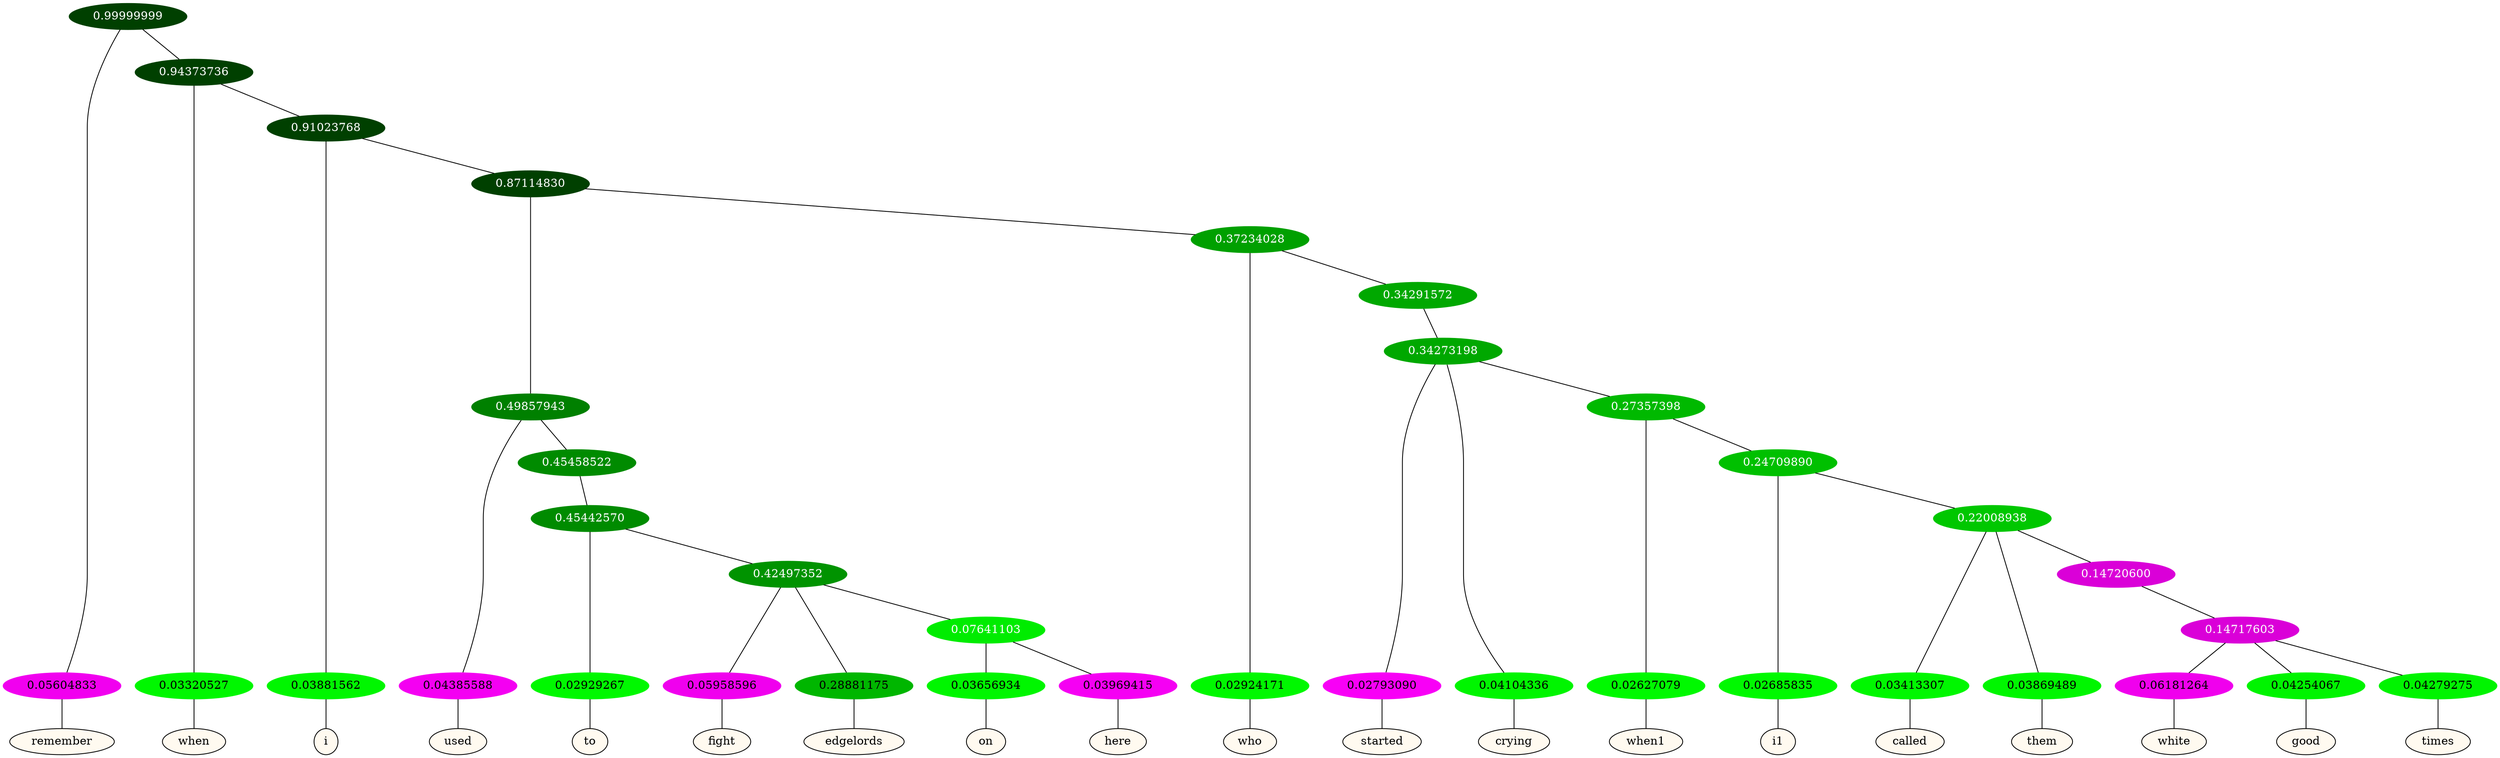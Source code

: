 graph {
	node [format=png height=0.15 nodesep=0.001 ordering=out overlap=prism overlap_scaling=0.01 ranksep=0.001 ratio=0.2 style=filled width=0.15]
	{
		rank=same
		a_w_1 [label=remember color=black fillcolor=floralwhite style="filled,solid"]
		a_w_3 [label=when color=black fillcolor=floralwhite style="filled,solid"]
		a_w_5 [label=i color=black fillcolor=floralwhite style="filled,solid"]
		a_w_9 [label=used color=black fillcolor=floralwhite style="filled,solid"]
		a_w_15 [label=to color=black fillcolor=floralwhite style="filled,solid"]
		a_w_20 [label=fight color=black fillcolor=floralwhite style="filled,solid"]
		a_w_21 [label=edgelords color=black fillcolor=floralwhite style="filled,solid"]
		a_w_25 [label=on color=black fillcolor=floralwhite style="filled,solid"]
		a_w_26 [label=here color=black fillcolor=floralwhite style="filled,solid"]
		a_w_11 [label=who color=black fillcolor=floralwhite style="filled,solid"]
		a_w_17 [label=started color=black fillcolor=floralwhite style="filled,solid"]
		a_w_18 [label=crying color=black fillcolor=floralwhite style="filled,solid"]
		a_w_23 [label=when1 color=black fillcolor=floralwhite style="filled,solid"]
		a_w_27 [label=i1 color=black fillcolor=floralwhite style="filled,solid"]
		a_w_29 [label=called color=black fillcolor=floralwhite style="filled,solid"]
		a_w_30 [label=them color=black fillcolor=floralwhite style="filled,solid"]
		a_w_33 [label=white color=black fillcolor=floralwhite style="filled,solid"]
		a_w_34 [label=good color=black fillcolor=floralwhite style="filled,solid"]
		a_w_35 [label=times color=black fillcolor=floralwhite style="filled,solid"]
	}
	a_n_1 -- a_w_1
	a_n_3 -- a_w_3
	a_n_5 -- a_w_5
	a_n_9 -- a_w_9
	a_n_15 -- a_w_15
	a_n_20 -- a_w_20
	a_n_21 -- a_w_21
	a_n_25 -- a_w_25
	a_n_26 -- a_w_26
	a_n_11 -- a_w_11
	a_n_17 -- a_w_17
	a_n_18 -- a_w_18
	a_n_23 -- a_w_23
	a_n_27 -- a_w_27
	a_n_29 -- a_w_29
	a_n_30 -- a_w_30
	a_n_33 -- a_w_33
	a_n_34 -- a_w_34
	a_n_35 -- a_w_35
	{
		rank=same
		a_n_1 [label=0.05604833 color="0.835 1.000 0.944" fontcolor=black]
		a_n_3 [label=0.03320527 color="0.334 1.000 0.967" fontcolor=black]
		a_n_5 [label=0.03881562 color="0.334 1.000 0.961" fontcolor=black]
		a_n_9 [label=0.04385588 color="0.835 1.000 0.956" fontcolor=black]
		a_n_15 [label=0.02929267 color="0.334 1.000 0.971" fontcolor=black]
		a_n_20 [label=0.05958596 color="0.835 1.000 0.940" fontcolor=black]
		a_n_21 [label=0.28881175 color="0.334 1.000 0.711" fontcolor=black]
		a_n_25 [label=0.03656934 color="0.334 1.000 0.963" fontcolor=black]
		a_n_26 [label=0.03969415 color="0.835 1.000 0.960" fontcolor=black]
		a_n_11 [label=0.02924171 color="0.334 1.000 0.971" fontcolor=black]
		a_n_17 [label=0.02793090 color="0.835 1.000 0.972" fontcolor=black]
		a_n_18 [label=0.04104336 color="0.334 1.000 0.959" fontcolor=black]
		a_n_23 [label=0.02627079 color="0.334 1.000 0.974" fontcolor=black]
		a_n_27 [label=0.02685835 color="0.334 1.000 0.973" fontcolor=black]
		a_n_29 [label=0.03413307 color="0.334 1.000 0.966" fontcolor=black]
		a_n_30 [label=0.03869489 color="0.334 1.000 0.961" fontcolor=black]
		a_n_33 [label=0.06181264 color="0.835 1.000 0.938" fontcolor=black]
		a_n_34 [label=0.04254067 color="0.334 1.000 0.957" fontcolor=black]
		a_n_35 [label=0.04279275 color="0.334 1.000 0.957" fontcolor=black]
	}
	a_n_0 [label=0.99999999 color="0.334 1.000 0.250" fontcolor=grey99]
	a_n_0 -- a_n_1
	a_n_2 [label=0.94373736 color="0.334 1.000 0.250" fontcolor=grey99]
	a_n_0 -- a_n_2
	a_n_2 -- a_n_3
	a_n_4 [label=0.91023768 color="0.334 1.000 0.250" fontcolor=grey99]
	a_n_2 -- a_n_4
	a_n_4 -- a_n_5
	a_n_6 [label=0.87114830 color="0.334 1.000 0.250" fontcolor=grey99]
	a_n_4 -- a_n_6
	a_n_7 [label=0.49857943 color="0.334 1.000 0.501" fontcolor=grey99]
	a_n_6 -- a_n_7
	a_n_8 [label=0.37234028 color="0.334 1.000 0.628" fontcolor=grey99]
	a_n_6 -- a_n_8
	a_n_7 -- a_n_9
	a_n_10 [label=0.45458522 color="0.334 1.000 0.545" fontcolor=grey99]
	a_n_7 -- a_n_10
	a_n_8 -- a_n_11
	a_n_12 [label=0.34291572 color="0.334 1.000 0.657" fontcolor=grey99]
	a_n_8 -- a_n_12
	a_n_13 [label=0.45442570 color="0.334 1.000 0.546" fontcolor=grey99]
	a_n_10 -- a_n_13
	a_n_14 [label=0.34273198 color="0.334 1.000 0.657" fontcolor=grey99]
	a_n_12 -- a_n_14
	a_n_13 -- a_n_15
	a_n_16 [label=0.42497352 color="0.334 1.000 0.575" fontcolor=grey99]
	a_n_13 -- a_n_16
	a_n_14 -- a_n_17
	a_n_14 -- a_n_18
	a_n_19 [label=0.27357398 color="0.334 1.000 0.726" fontcolor=grey99]
	a_n_14 -- a_n_19
	a_n_16 -- a_n_20
	a_n_16 -- a_n_21
	a_n_22 [label=0.07641103 color="0.334 1.000 0.924" fontcolor=grey99]
	a_n_16 -- a_n_22
	a_n_19 -- a_n_23
	a_n_24 [label=0.24709890 color="0.334 1.000 0.753" fontcolor=grey99]
	a_n_19 -- a_n_24
	a_n_22 -- a_n_25
	a_n_22 -- a_n_26
	a_n_24 -- a_n_27
	a_n_28 [label=0.22008938 color="0.334 1.000 0.780" fontcolor=grey99]
	a_n_24 -- a_n_28
	a_n_28 -- a_n_29
	a_n_28 -- a_n_30
	a_n_31 [label=0.14720600 color="0.835 1.000 0.853" fontcolor=grey99]
	a_n_28 -- a_n_31
	a_n_32 [label=0.14717603 color="0.835 1.000 0.853" fontcolor=grey99]
	a_n_31 -- a_n_32
	a_n_32 -- a_n_33
	a_n_32 -- a_n_34
	a_n_32 -- a_n_35
}
